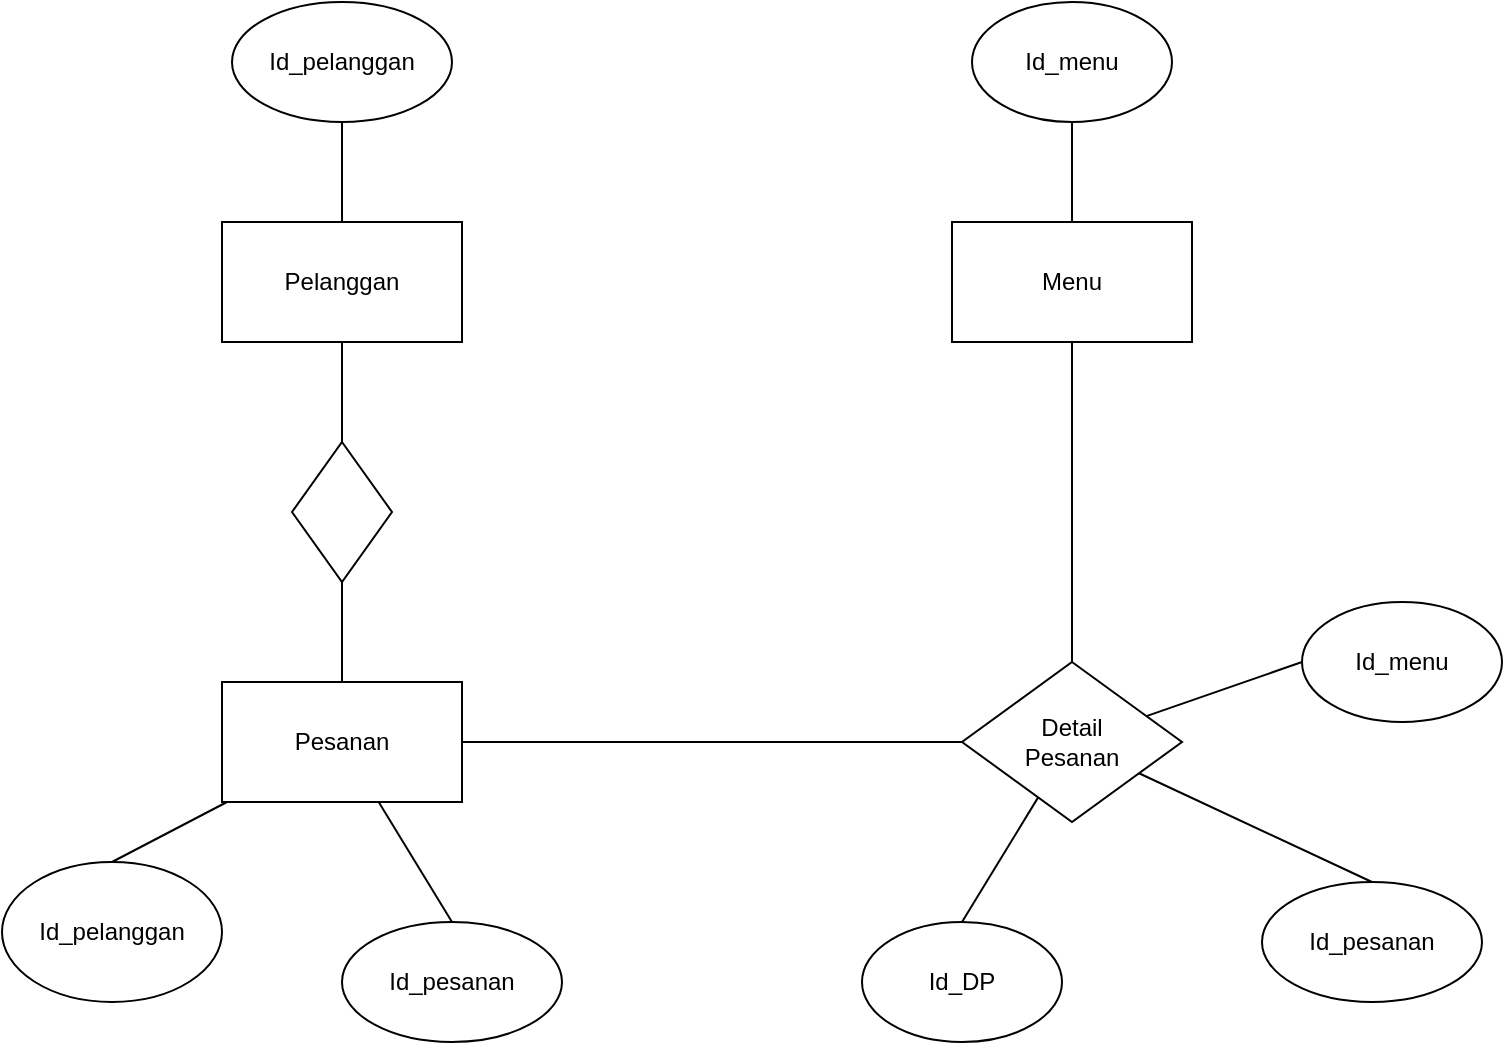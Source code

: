 <mxfile version="25.0.3">
  <diagram name="Page-1" id="iHFXkXEs4-JT-WjJ9Qy4">
    <mxGraphModel dx="1764" dy="920" grid="1" gridSize="10" guides="1" tooltips="1" connect="1" arrows="1" fold="1" page="1" pageScale="1" pageWidth="850" pageHeight="1100" math="0" shadow="0">
      <root>
        <mxCell id="0" />
        <mxCell id="1" parent="0" />
        <mxCell id="clAMtKueekqdC2-6VS8K-23" style="edgeStyle=none;rounded=0;orthogonalLoop=1;jettySize=auto;html=1;entryX=0.5;entryY=1;entryDx=0;entryDy=0;endArrow=none;endFill=0;" edge="1" parent="1" source="clAMtKueekqdC2-6VS8K-1" target="clAMtKueekqdC2-6VS8K-13">
          <mxGeometry relative="1" as="geometry" />
        </mxCell>
        <mxCell id="clAMtKueekqdC2-6VS8K-1" value="Pelanggan" style="rounded=0;whiteSpace=wrap;html=1;" vertex="1" parent="1">
          <mxGeometry x="120" y="170" width="120" height="60" as="geometry" />
        </mxCell>
        <mxCell id="clAMtKueekqdC2-6VS8K-24" style="edgeStyle=none;rounded=0;orthogonalLoop=1;jettySize=auto;html=1;entryX=0.5;entryY=1;entryDx=0;entryDy=0;endArrow=none;endFill=0;" edge="1" parent="1" source="clAMtKueekqdC2-6VS8K-4" target="clAMtKueekqdC2-6VS8K-7">
          <mxGeometry relative="1" as="geometry" />
        </mxCell>
        <mxCell id="clAMtKueekqdC2-6VS8K-4" value="Menu" style="rounded=0;whiteSpace=wrap;html=1;" vertex="1" parent="1">
          <mxGeometry x="485" y="170" width="120" height="60" as="geometry" />
        </mxCell>
        <mxCell id="clAMtKueekqdC2-6VS8K-19" style="edgeStyle=none;rounded=0;orthogonalLoop=1;jettySize=auto;html=1;entryX=0;entryY=0.5;entryDx=0;entryDy=0;endArrow=none;endFill=0;" edge="1" parent="1" source="clAMtKueekqdC2-6VS8K-5" target="clAMtKueekqdC2-6VS8K-6">
          <mxGeometry relative="1" as="geometry" />
        </mxCell>
        <mxCell id="clAMtKueekqdC2-6VS8K-28" style="edgeStyle=none;rounded=0;orthogonalLoop=1;jettySize=auto;html=1;entryX=0.5;entryY=0;entryDx=0;entryDy=0;endArrow=none;endFill=0;" edge="1" parent="1" source="clAMtKueekqdC2-6VS8K-5" target="clAMtKueekqdC2-6VS8K-11">
          <mxGeometry relative="1" as="geometry" />
        </mxCell>
        <mxCell id="clAMtKueekqdC2-6VS8K-29" style="edgeStyle=none;rounded=0;orthogonalLoop=1;jettySize=auto;html=1;entryX=0.5;entryY=0;entryDx=0;entryDy=0;endArrow=none;endFill=0;" edge="1" parent="1" source="clAMtKueekqdC2-6VS8K-5" target="clAMtKueekqdC2-6VS8K-12">
          <mxGeometry relative="1" as="geometry" />
        </mxCell>
        <mxCell id="clAMtKueekqdC2-6VS8K-5" value="Pesanan" style="rounded=0;whiteSpace=wrap;html=1;" vertex="1" parent="1">
          <mxGeometry x="120" y="400" width="120" height="60" as="geometry" />
        </mxCell>
        <mxCell id="clAMtKueekqdC2-6VS8K-22" style="edgeStyle=none;rounded=0;orthogonalLoop=1;jettySize=auto;html=1;entryX=0.5;entryY=1;entryDx=0;entryDy=0;endArrow=none;endFill=0;" edge="1" parent="1" source="clAMtKueekqdC2-6VS8K-6" target="clAMtKueekqdC2-6VS8K-4">
          <mxGeometry relative="1" as="geometry" />
        </mxCell>
        <mxCell id="clAMtKueekqdC2-6VS8K-25" style="edgeStyle=none;rounded=0;orthogonalLoop=1;jettySize=auto;html=1;entryX=0;entryY=0.5;entryDx=0;entryDy=0;endArrow=none;endFill=0;" edge="1" parent="1" source="clAMtKueekqdC2-6VS8K-6" target="clAMtKueekqdC2-6VS8K-9">
          <mxGeometry relative="1" as="geometry" />
        </mxCell>
        <mxCell id="clAMtKueekqdC2-6VS8K-26" style="edgeStyle=none;rounded=0;orthogonalLoop=1;jettySize=auto;html=1;entryX=0.5;entryY=0;entryDx=0;entryDy=0;endArrow=none;endFill=0;" edge="1" parent="1" source="clAMtKueekqdC2-6VS8K-6" target="clAMtKueekqdC2-6VS8K-10">
          <mxGeometry relative="1" as="geometry" />
        </mxCell>
        <mxCell id="clAMtKueekqdC2-6VS8K-27" style="edgeStyle=none;rounded=0;orthogonalLoop=1;jettySize=auto;html=1;entryX=0.5;entryY=0;entryDx=0;entryDy=0;endArrow=none;endFill=0;" edge="1" parent="1" source="clAMtKueekqdC2-6VS8K-6" target="clAMtKueekqdC2-6VS8K-8">
          <mxGeometry relative="1" as="geometry" />
        </mxCell>
        <mxCell id="clAMtKueekqdC2-6VS8K-6" value="&lt;div&gt;Detail&lt;/div&gt;&lt;div&gt;Pesanan&lt;br&gt;&lt;/div&gt;" style="rhombus;whiteSpace=wrap;html=1;" vertex="1" parent="1">
          <mxGeometry x="490" y="390" width="110" height="80" as="geometry" />
        </mxCell>
        <mxCell id="clAMtKueekqdC2-6VS8K-7" value="Id_menu" style="ellipse;whiteSpace=wrap;html=1;" vertex="1" parent="1">
          <mxGeometry x="495" y="60" width="100" height="60" as="geometry" />
        </mxCell>
        <mxCell id="clAMtKueekqdC2-6VS8K-8" value="Id_DP" style="ellipse;whiteSpace=wrap;html=1;" vertex="1" parent="1">
          <mxGeometry x="440" y="520" width="100" height="60" as="geometry" />
        </mxCell>
        <mxCell id="clAMtKueekqdC2-6VS8K-9" value="Id_menu" style="ellipse;whiteSpace=wrap;html=1;" vertex="1" parent="1">
          <mxGeometry x="660" y="360" width="100" height="60" as="geometry" />
        </mxCell>
        <mxCell id="clAMtKueekqdC2-6VS8K-10" value="Id_pesanan" style="ellipse;whiteSpace=wrap;html=1;" vertex="1" parent="1">
          <mxGeometry x="640" y="500" width="110" height="60" as="geometry" />
        </mxCell>
        <mxCell id="clAMtKueekqdC2-6VS8K-11" value="Id_pesanan" style="ellipse;whiteSpace=wrap;html=1;" vertex="1" parent="1">
          <mxGeometry x="180" y="520" width="110" height="60" as="geometry" />
        </mxCell>
        <mxCell id="clAMtKueekqdC2-6VS8K-12" value="Id_pelanggan" style="ellipse;whiteSpace=wrap;html=1;" vertex="1" parent="1">
          <mxGeometry x="10" y="490" width="110" height="70" as="geometry" />
        </mxCell>
        <mxCell id="clAMtKueekqdC2-6VS8K-13" value="Id_pelanggan" style="ellipse;whiteSpace=wrap;html=1;" vertex="1" parent="1">
          <mxGeometry x="125" y="60" width="110" height="60" as="geometry" />
        </mxCell>
        <mxCell id="clAMtKueekqdC2-6VS8K-15" value="" style="rounded=0;orthogonalLoop=1;jettySize=auto;html=1;endArrow=none;endFill=0;" edge="1" parent="1" source="clAMtKueekqdC2-6VS8K-14" target="clAMtKueekqdC2-6VS8K-5">
          <mxGeometry relative="1" as="geometry" />
        </mxCell>
        <mxCell id="clAMtKueekqdC2-6VS8K-16" style="rounded=0;orthogonalLoop=1;jettySize=auto;html=1;entryX=0.5;entryY=1;entryDx=0;entryDy=0;endArrow=none;endFill=0;" edge="1" parent="1" source="clAMtKueekqdC2-6VS8K-14" target="clAMtKueekqdC2-6VS8K-1">
          <mxGeometry relative="1" as="geometry" />
        </mxCell>
        <mxCell id="clAMtKueekqdC2-6VS8K-14" value="" style="rhombus;whiteSpace=wrap;html=1;" vertex="1" parent="1">
          <mxGeometry x="155" y="280" width="50" height="70" as="geometry" />
        </mxCell>
      </root>
    </mxGraphModel>
  </diagram>
</mxfile>
